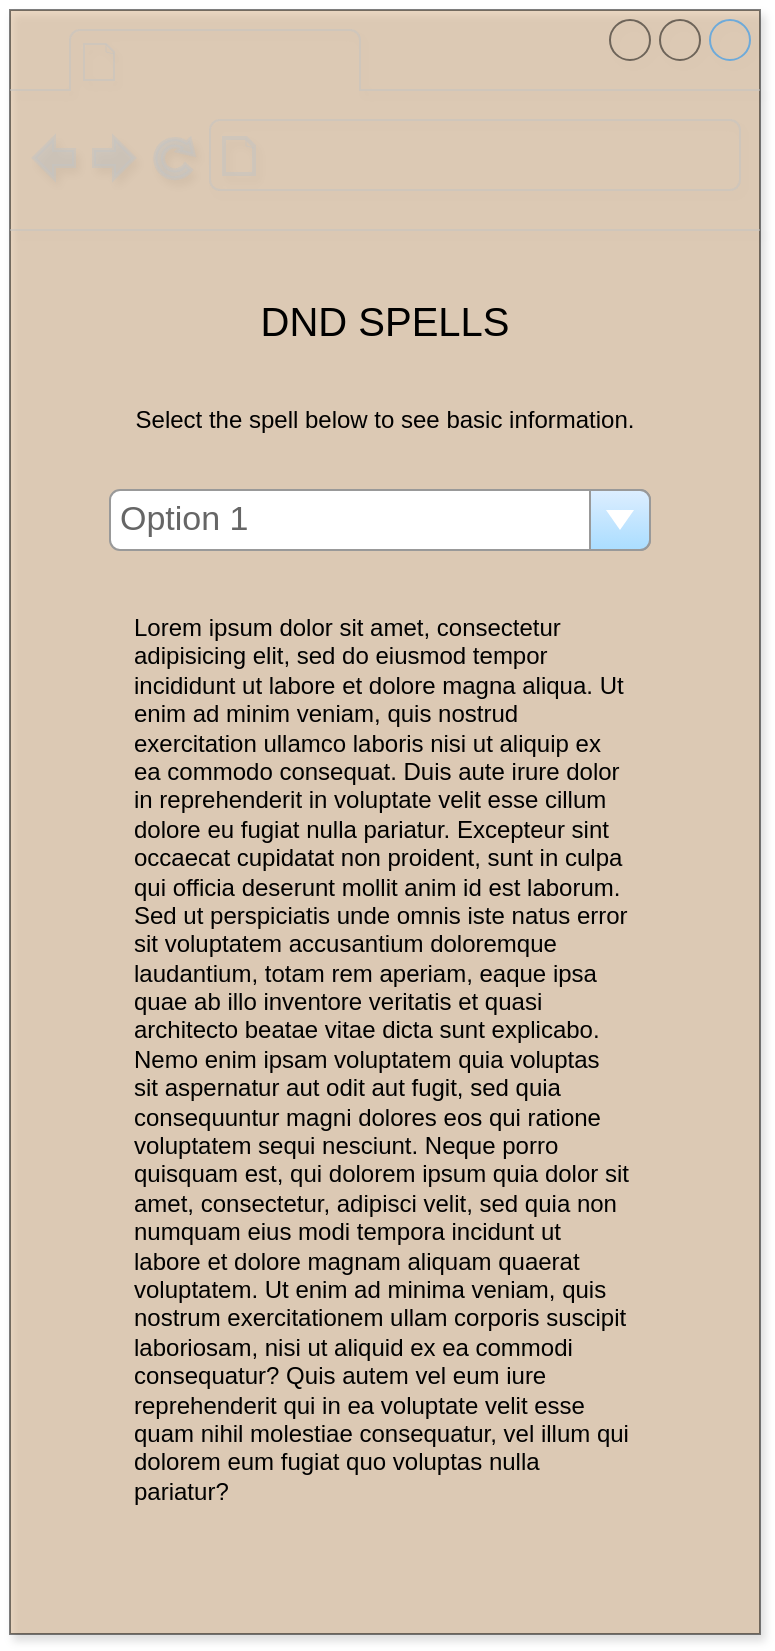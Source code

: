 <mxfile>
    <diagram id="1aX6rk-V3cVcLdr38_9J" name="Page-1">
        <mxGraphModel dx="1649" dy="796" grid="1" gridSize="10" guides="1" tooltips="1" connect="1" arrows="1" fold="1" page="1" pageScale="1" pageWidth="850" pageHeight="1100" math="0" shadow="0">
            <root>
                <mxCell id="0"/>
                <mxCell id="1" parent="0"/>
                <mxCell id="2" value="" style="strokeWidth=1;shadow=1;dashed=0;align=center;html=1;shape=mxgraph.mockup.containers.browserWindow;rSize=0;strokeColor=default;strokeColor2=#008cff;strokeColor3=#c4c4c4;mainText=,;recursiveResize=0;fillColor=#D9B389;fontColor=#ffffff;fillStyle=auto;gradientColor=default;perimeterSpacing=0;opacity=50;" vertex="1" parent="1">
                    <mxGeometry x="230" y="40" width="375" height="812" as="geometry"/>
                </mxCell>
                <mxCell id="5" value="DND SPELLS" style="text;html=1;strokeColor=none;fillColor=none;align=center;verticalAlign=middle;whiteSpace=wrap;rounded=0;fontSize=20;fontColor=#000000;" vertex="1" parent="1">
                    <mxGeometry x="230" y="180" width="375" height="30" as="geometry"/>
                </mxCell>
                <mxCell id="8" value="Select the spell below to see basic information." style="text;html=1;strokeColor=none;fillColor=none;align=center;verticalAlign=middle;whiteSpace=wrap;rounded=0;fontSize=12;fontColor=#000000;" vertex="1" parent="1">
                    <mxGeometry x="230" y="210" width="375" height="70" as="geometry"/>
                </mxCell>
                <mxCell id="9" value="Option 1" style="strokeWidth=1;shadow=0;dashed=0;align=center;html=1;shape=mxgraph.mockup.forms.comboBox;strokeColor=#999999;fillColor=#ddeeff;align=left;fillColor2=#aaddff;mainText=;fontColor=#666666;fontSize=17;spacingLeft=3;" vertex="1" parent="1">
                    <mxGeometry x="280" y="280" width="270" height="30" as="geometry"/>
                </mxCell>
                <mxCell id="10" value="Lorem ipsum dolor sit amet, consectetur adipisicing elit, sed do eiusmod tempor incididunt ut labore et dolore magna aliqua. Ut enim ad minim veniam, quis nostrud exercitation ullamco laboris nisi ut aliquip ex ea commodo consequat. Duis aute irure dolor in reprehenderit in voluptate velit esse cillum dolore eu fugiat nulla pariatur. Excepteur sint occaecat cupidatat non proident, sunt in culpa qui officia deserunt mollit anim id est laborum.&#10;Sed ut perspiciatis unde omnis iste natus error sit voluptatem accusantium doloremque laudantium, totam rem aperiam, eaque ipsa quae ab illo inventore veritatis et quasi architecto beatae vitae dicta sunt explicabo. Nemo enim ipsam voluptatem quia voluptas sit aspernatur aut odit aut fugit, sed quia consequuntur magni dolores eos qui ratione voluptatem sequi nesciunt. Neque porro quisquam est, qui dolorem ipsum quia dolor sit amet, consectetur, adipisci velit, sed quia non numquam eius modi tempora incidunt ut labore et dolore magnam aliquam quaerat voluptatem. Ut enim ad minima veniam, quis nostrum exercitationem ullam corporis suscipit laboriosam, nisi ut aliquid ex ea commodi consequatur? Quis autem vel eum iure reprehenderit qui in ea voluptate velit esse quam nihil molestiae consequatur, vel illum qui dolorem eum fugiat quo voluptas nulla pariatur?" style="text;spacingTop=-5;whiteSpace=wrap;html=1;align=left;fontSize=12;fontFamily=Helvetica;fillColor=none;strokeColor=none;labelBackgroundColor=none;fontColor=#000000;" vertex="1" parent="1">
                    <mxGeometry x="290" y="340" width="250" height="470" as="geometry"/>
                </mxCell>
            </root>
        </mxGraphModel>
    </diagram>
</mxfile>